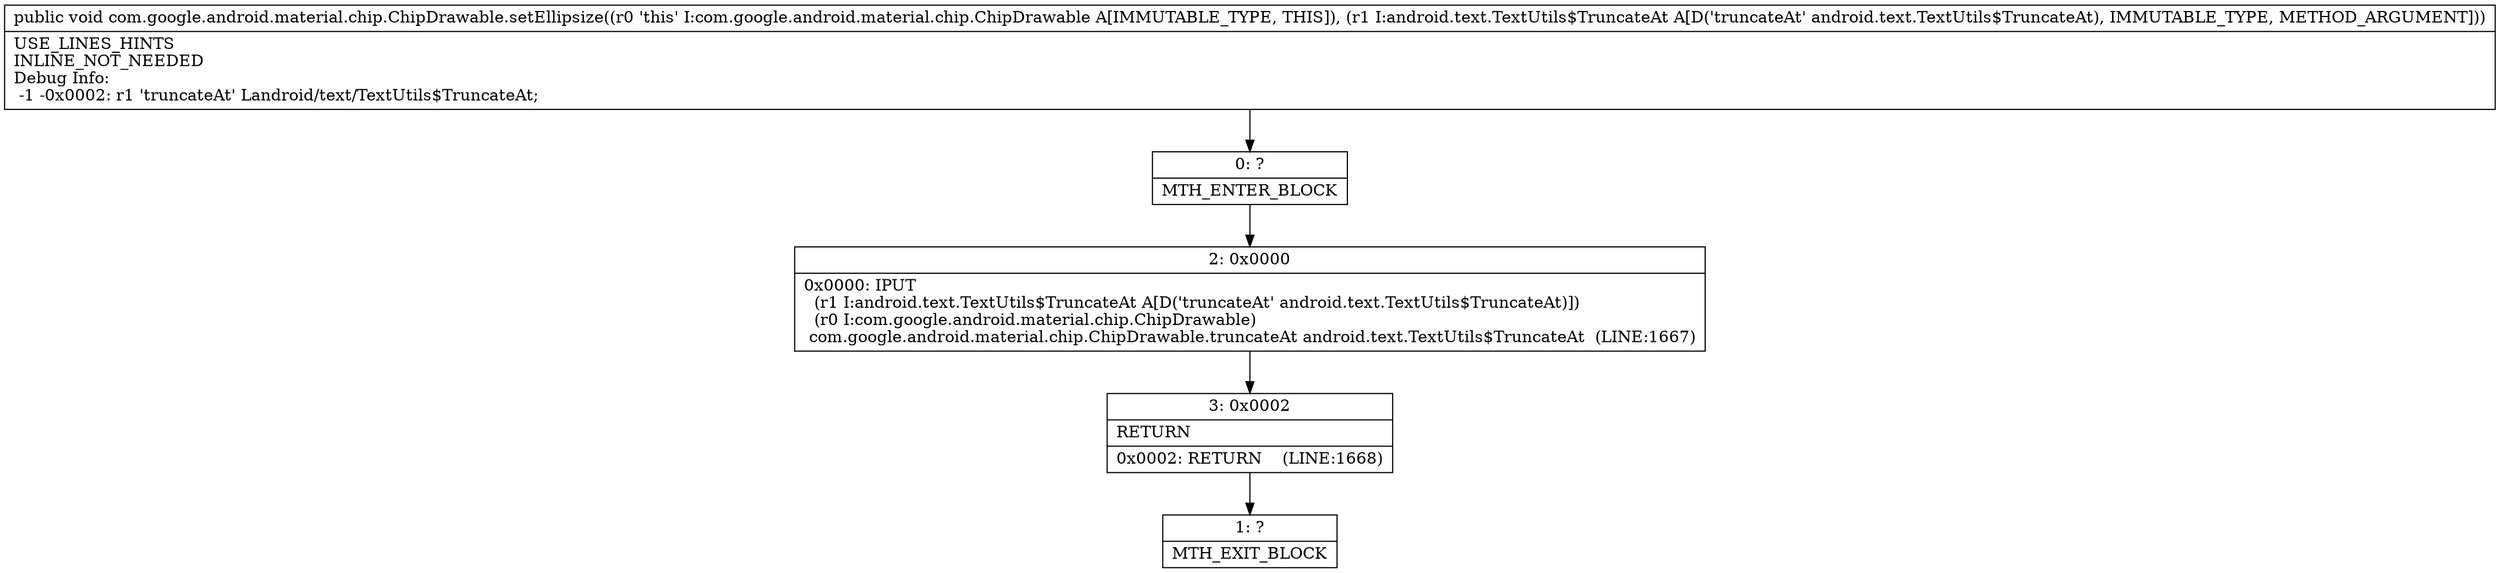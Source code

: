 digraph "CFG forcom.google.android.material.chip.ChipDrawable.setEllipsize(Landroid\/text\/TextUtils$TruncateAt;)V" {
Node_0 [shape=record,label="{0\:\ ?|MTH_ENTER_BLOCK\l}"];
Node_2 [shape=record,label="{2\:\ 0x0000|0x0000: IPUT  \l  (r1 I:android.text.TextUtils$TruncateAt A[D('truncateAt' android.text.TextUtils$TruncateAt)])\l  (r0 I:com.google.android.material.chip.ChipDrawable)\l com.google.android.material.chip.ChipDrawable.truncateAt android.text.TextUtils$TruncateAt  (LINE:1667)\l}"];
Node_3 [shape=record,label="{3\:\ 0x0002|RETURN\l|0x0002: RETURN    (LINE:1668)\l}"];
Node_1 [shape=record,label="{1\:\ ?|MTH_EXIT_BLOCK\l}"];
MethodNode[shape=record,label="{public void com.google.android.material.chip.ChipDrawable.setEllipsize((r0 'this' I:com.google.android.material.chip.ChipDrawable A[IMMUTABLE_TYPE, THIS]), (r1 I:android.text.TextUtils$TruncateAt A[D('truncateAt' android.text.TextUtils$TruncateAt), IMMUTABLE_TYPE, METHOD_ARGUMENT]))  | USE_LINES_HINTS\lINLINE_NOT_NEEDED\lDebug Info:\l  \-1 \-0x0002: r1 'truncateAt' Landroid\/text\/TextUtils$TruncateAt;\l}"];
MethodNode -> Node_0;Node_0 -> Node_2;
Node_2 -> Node_3;
Node_3 -> Node_1;
}

